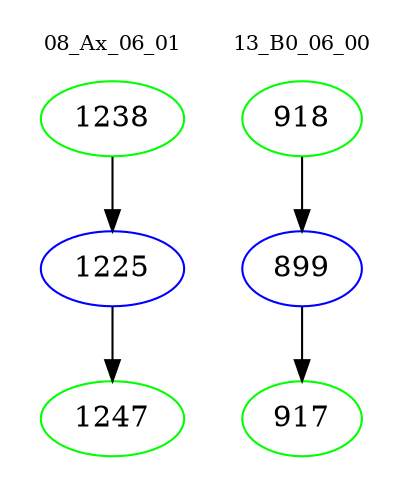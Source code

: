 digraph{
subgraph cluster_0 {
color = white
label = "08_Ax_06_01";
fontsize=10;
T0_1238 [label="1238", color="green"]
T0_1238 -> T0_1225 [color="black"]
T0_1225 [label="1225", color="blue"]
T0_1225 -> T0_1247 [color="black"]
T0_1247 [label="1247", color="green"]
}
subgraph cluster_1 {
color = white
label = "13_B0_06_00";
fontsize=10;
T1_918 [label="918", color="green"]
T1_918 -> T1_899 [color="black"]
T1_899 [label="899", color="blue"]
T1_899 -> T1_917 [color="black"]
T1_917 [label="917", color="green"]
}
}
